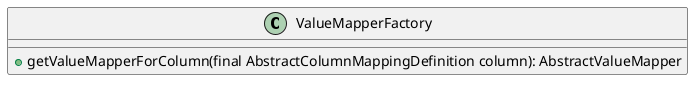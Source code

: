 @startuml

class ValueMapperFactory{
+getValueMapperForColumn(final AbstractColumnMappingDefinition column): AbstractValueMapper
}


@enduml